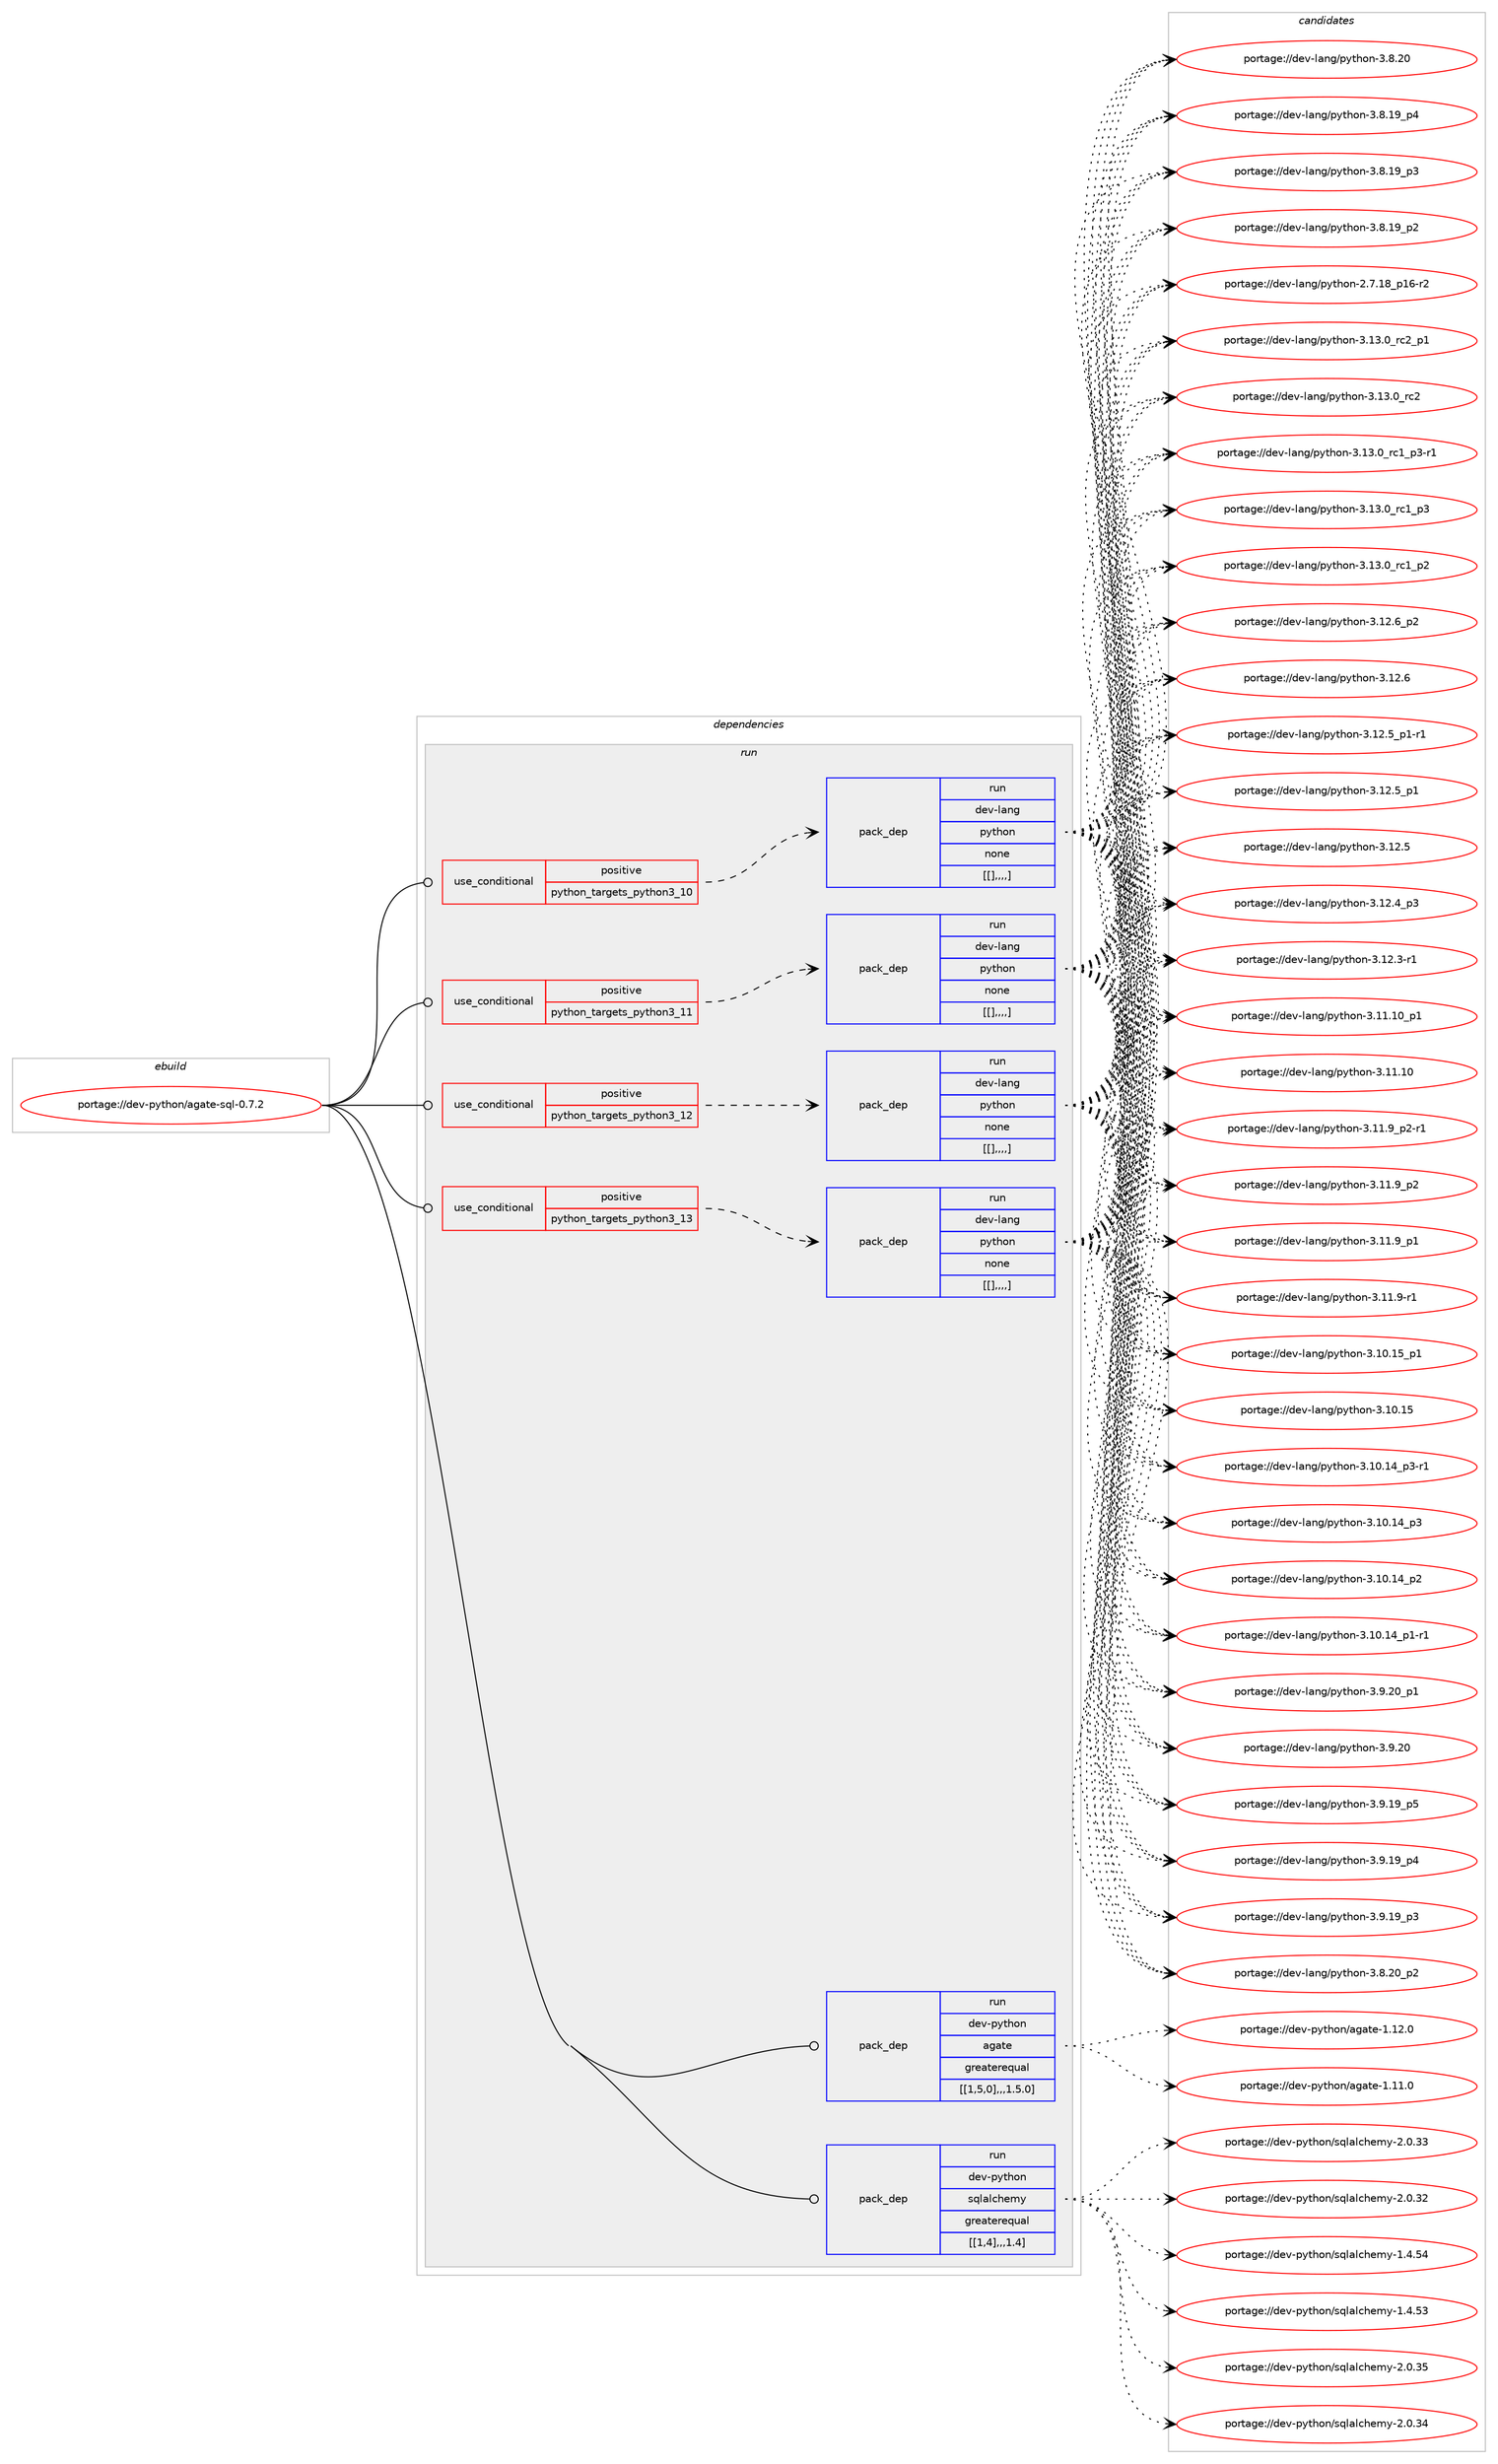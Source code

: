 digraph prolog {

# *************
# Graph options
# *************

newrank=true;
concentrate=true;
compound=true;
graph [rankdir=LR,fontname=Helvetica,fontsize=10,ranksep=1.5];#, ranksep=2.5, nodesep=0.2];
edge  [arrowhead=vee];
node  [fontname=Helvetica,fontsize=10];

# **********
# The ebuild
# **********

subgraph cluster_leftcol {
color=gray;
label=<<i>ebuild</i>>;
id [label="portage://dev-python/agate-sql-0.7.2", color=red, width=4, href="../dev-python/agate-sql-0.7.2.svg"];
}

# ****************
# The dependencies
# ****************

subgraph cluster_midcol {
color=gray;
label=<<i>dependencies</i>>;
subgraph cluster_compile {
fillcolor="#eeeeee";
style=filled;
label=<<i>compile</i>>;
}
subgraph cluster_compileandrun {
fillcolor="#eeeeee";
style=filled;
label=<<i>compile and run</i>>;
}
subgraph cluster_run {
fillcolor="#eeeeee";
style=filled;
label=<<i>run</i>>;
subgraph cond31757 {
dependency142956 [label=<<TABLE BORDER="0" CELLBORDER="1" CELLSPACING="0" CELLPADDING="4"><TR><TD ROWSPAN="3" CELLPADDING="10">use_conditional</TD></TR><TR><TD>positive</TD></TR><TR><TD>python_targets_python3_10</TD></TR></TABLE>>, shape=none, color=red];
subgraph pack109990 {
dependency142957 [label=<<TABLE BORDER="0" CELLBORDER="1" CELLSPACING="0" CELLPADDING="4" WIDTH="220"><TR><TD ROWSPAN="6" CELLPADDING="30">pack_dep</TD></TR><TR><TD WIDTH="110">run</TD></TR><TR><TD>dev-lang</TD></TR><TR><TD>python</TD></TR><TR><TD>none</TD></TR><TR><TD>[[],,,,]</TD></TR></TABLE>>, shape=none, color=blue];
}
dependency142956:e -> dependency142957:w [weight=20,style="dashed",arrowhead="vee"];
}
id:e -> dependency142956:w [weight=20,style="solid",arrowhead="odot"];
subgraph cond31758 {
dependency142958 [label=<<TABLE BORDER="0" CELLBORDER="1" CELLSPACING="0" CELLPADDING="4"><TR><TD ROWSPAN="3" CELLPADDING="10">use_conditional</TD></TR><TR><TD>positive</TD></TR><TR><TD>python_targets_python3_11</TD></TR></TABLE>>, shape=none, color=red];
subgraph pack109991 {
dependency142959 [label=<<TABLE BORDER="0" CELLBORDER="1" CELLSPACING="0" CELLPADDING="4" WIDTH="220"><TR><TD ROWSPAN="6" CELLPADDING="30">pack_dep</TD></TR><TR><TD WIDTH="110">run</TD></TR><TR><TD>dev-lang</TD></TR><TR><TD>python</TD></TR><TR><TD>none</TD></TR><TR><TD>[[],,,,]</TD></TR></TABLE>>, shape=none, color=blue];
}
dependency142958:e -> dependency142959:w [weight=20,style="dashed",arrowhead="vee"];
}
id:e -> dependency142958:w [weight=20,style="solid",arrowhead="odot"];
subgraph cond31759 {
dependency142960 [label=<<TABLE BORDER="0" CELLBORDER="1" CELLSPACING="0" CELLPADDING="4"><TR><TD ROWSPAN="3" CELLPADDING="10">use_conditional</TD></TR><TR><TD>positive</TD></TR><TR><TD>python_targets_python3_12</TD></TR></TABLE>>, shape=none, color=red];
subgraph pack109992 {
dependency142961 [label=<<TABLE BORDER="0" CELLBORDER="1" CELLSPACING="0" CELLPADDING="4" WIDTH="220"><TR><TD ROWSPAN="6" CELLPADDING="30">pack_dep</TD></TR><TR><TD WIDTH="110">run</TD></TR><TR><TD>dev-lang</TD></TR><TR><TD>python</TD></TR><TR><TD>none</TD></TR><TR><TD>[[],,,,]</TD></TR></TABLE>>, shape=none, color=blue];
}
dependency142960:e -> dependency142961:w [weight=20,style="dashed",arrowhead="vee"];
}
id:e -> dependency142960:w [weight=20,style="solid",arrowhead="odot"];
subgraph cond31760 {
dependency142962 [label=<<TABLE BORDER="0" CELLBORDER="1" CELLSPACING="0" CELLPADDING="4"><TR><TD ROWSPAN="3" CELLPADDING="10">use_conditional</TD></TR><TR><TD>positive</TD></TR><TR><TD>python_targets_python3_13</TD></TR></TABLE>>, shape=none, color=red];
subgraph pack109993 {
dependency142963 [label=<<TABLE BORDER="0" CELLBORDER="1" CELLSPACING="0" CELLPADDING="4" WIDTH="220"><TR><TD ROWSPAN="6" CELLPADDING="30">pack_dep</TD></TR><TR><TD WIDTH="110">run</TD></TR><TR><TD>dev-lang</TD></TR><TR><TD>python</TD></TR><TR><TD>none</TD></TR><TR><TD>[[],,,,]</TD></TR></TABLE>>, shape=none, color=blue];
}
dependency142962:e -> dependency142963:w [weight=20,style="dashed",arrowhead="vee"];
}
id:e -> dependency142962:w [weight=20,style="solid",arrowhead="odot"];
subgraph pack109994 {
dependency142964 [label=<<TABLE BORDER="0" CELLBORDER="1" CELLSPACING="0" CELLPADDING="4" WIDTH="220"><TR><TD ROWSPAN="6" CELLPADDING="30">pack_dep</TD></TR><TR><TD WIDTH="110">run</TD></TR><TR><TD>dev-python</TD></TR><TR><TD>agate</TD></TR><TR><TD>greaterequal</TD></TR><TR><TD>[[1,5,0],,,1.5.0]</TD></TR></TABLE>>, shape=none, color=blue];
}
id:e -> dependency142964:w [weight=20,style="solid",arrowhead="odot"];
subgraph pack109995 {
dependency142965 [label=<<TABLE BORDER="0" CELLBORDER="1" CELLSPACING="0" CELLPADDING="4" WIDTH="220"><TR><TD ROWSPAN="6" CELLPADDING="30">pack_dep</TD></TR><TR><TD WIDTH="110">run</TD></TR><TR><TD>dev-python</TD></TR><TR><TD>sqlalchemy</TD></TR><TR><TD>greaterequal</TD></TR><TR><TD>[[1,4],,,1.4]</TD></TR></TABLE>>, shape=none, color=blue];
}
id:e -> dependency142965:w [weight=20,style="solid",arrowhead="odot"];
}
}

# **************
# The candidates
# **************

subgraph cluster_choices {
rank=same;
color=gray;
label=<<i>candidates</i>>;

subgraph choice109990 {
color=black;
nodesep=1;
choice100101118451089711010347112121116104111110455146495146489511499509511249 [label="portage://dev-lang/python-3.13.0_rc2_p1", color=red, width=4,href="../dev-lang/python-3.13.0_rc2_p1.svg"];
choice10010111845108971101034711212111610411111045514649514648951149950 [label="portage://dev-lang/python-3.13.0_rc2", color=red, width=4,href="../dev-lang/python-3.13.0_rc2.svg"];
choice1001011184510897110103471121211161041111104551464951464895114994995112514511449 [label="portage://dev-lang/python-3.13.0_rc1_p3-r1", color=red, width=4,href="../dev-lang/python-3.13.0_rc1_p3-r1.svg"];
choice100101118451089711010347112121116104111110455146495146489511499499511251 [label="portage://dev-lang/python-3.13.0_rc1_p3", color=red, width=4,href="../dev-lang/python-3.13.0_rc1_p3.svg"];
choice100101118451089711010347112121116104111110455146495146489511499499511250 [label="portage://dev-lang/python-3.13.0_rc1_p2", color=red, width=4,href="../dev-lang/python-3.13.0_rc1_p2.svg"];
choice100101118451089711010347112121116104111110455146495046549511250 [label="portage://dev-lang/python-3.12.6_p2", color=red, width=4,href="../dev-lang/python-3.12.6_p2.svg"];
choice10010111845108971101034711212111610411111045514649504654 [label="portage://dev-lang/python-3.12.6", color=red, width=4,href="../dev-lang/python-3.12.6.svg"];
choice1001011184510897110103471121211161041111104551464950465395112494511449 [label="portage://dev-lang/python-3.12.5_p1-r1", color=red, width=4,href="../dev-lang/python-3.12.5_p1-r1.svg"];
choice100101118451089711010347112121116104111110455146495046539511249 [label="portage://dev-lang/python-3.12.5_p1", color=red, width=4,href="../dev-lang/python-3.12.5_p1.svg"];
choice10010111845108971101034711212111610411111045514649504653 [label="portage://dev-lang/python-3.12.5", color=red, width=4,href="../dev-lang/python-3.12.5.svg"];
choice100101118451089711010347112121116104111110455146495046529511251 [label="portage://dev-lang/python-3.12.4_p3", color=red, width=4,href="../dev-lang/python-3.12.4_p3.svg"];
choice100101118451089711010347112121116104111110455146495046514511449 [label="portage://dev-lang/python-3.12.3-r1", color=red, width=4,href="../dev-lang/python-3.12.3-r1.svg"];
choice10010111845108971101034711212111610411111045514649494649489511249 [label="portage://dev-lang/python-3.11.10_p1", color=red, width=4,href="../dev-lang/python-3.11.10_p1.svg"];
choice1001011184510897110103471121211161041111104551464949464948 [label="portage://dev-lang/python-3.11.10", color=red, width=4,href="../dev-lang/python-3.11.10.svg"];
choice1001011184510897110103471121211161041111104551464949465795112504511449 [label="portage://dev-lang/python-3.11.9_p2-r1", color=red, width=4,href="../dev-lang/python-3.11.9_p2-r1.svg"];
choice100101118451089711010347112121116104111110455146494946579511250 [label="portage://dev-lang/python-3.11.9_p2", color=red, width=4,href="../dev-lang/python-3.11.9_p2.svg"];
choice100101118451089711010347112121116104111110455146494946579511249 [label="portage://dev-lang/python-3.11.9_p1", color=red, width=4,href="../dev-lang/python-3.11.9_p1.svg"];
choice100101118451089711010347112121116104111110455146494946574511449 [label="portage://dev-lang/python-3.11.9-r1", color=red, width=4,href="../dev-lang/python-3.11.9-r1.svg"];
choice10010111845108971101034711212111610411111045514649484649539511249 [label="portage://dev-lang/python-3.10.15_p1", color=red, width=4,href="../dev-lang/python-3.10.15_p1.svg"];
choice1001011184510897110103471121211161041111104551464948464953 [label="portage://dev-lang/python-3.10.15", color=red, width=4,href="../dev-lang/python-3.10.15.svg"];
choice100101118451089711010347112121116104111110455146494846495295112514511449 [label="portage://dev-lang/python-3.10.14_p3-r1", color=red, width=4,href="../dev-lang/python-3.10.14_p3-r1.svg"];
choice10010111845108971101034711212111610411111045514649484649529511251 [label="portage://dev-lang/python-3.10.14_p3", color=red, width=4,href="../dev-lang/python-3.10.14_p3.svg"];
choice10010111845108971101034711212111610411111045514649484649529511250 [label="portage://dev-lang/python-3.10.14_p2", color=red, width=4,href="../dev-lang/python-3.10.14_p2.svg"];
choice100101118451089711010347112121116104111110455146494846495295112494511449 [label="portage://dev-lang/python-3.10.14_p1-r1", color=red, width=4,href="../dev-lang/python-3.10.14_p1-r1.svg"];
choice100101118451089711010347112121116104111110455146574650489511249 [label="portage://dev-lang/python-3.9.20_p1", color=red, width=4,href="../dev-lang/python-3.9.20_p1.svg"];
choice10010111845108971101034711212111610411111045514657465048 [label="portage://dev-lang/python-3.9.20", color=red, width=4,href="../dev-lang/python-3.9.20.svg"];
choice100101118451089711010347112121116104111110455146574649579511253 [label="portage://dev-lang/python-3.9.19_p5", color=red, width=4,href="../dev-lang/python-3.9.19_p5.svg"];
choice100101118451089711010347112121116104111110455146574649579511252 [label="portage://dev-lang/python-3.9.19_p4", color=red, width=4,href="../dev-lang/python-3.9.19_p4.svg"];
choice100101118451089711010347112121116104111110455146574649579511251 [label="portage://dev-lang/python-3.9.19_p3", color=red, width=4,href="../dev-lang/python-3.9.19_p3.svg"];
choice100101118451089711010347112121116104111110455146564650489511250 [label="portage://dev-lang/python-3.8.20_p2", color=red, width=4,href="../dev-lang/python-3.8.20_p2.svg"];
choice10010111845108971101034711212111610411111045514656465048 [label="portage://dev-lang/python-3.8.20", color=red, width=4,href="../dev-lang/python-3.8.20.svg"];
choice100101118451089711010347112121116104111110455146564649579511252 [label="portage://dev-lang/python-3.8.19_p4", color=red, width=4,href="../dev-lang/python-3.8.19_p4.svg"];
choice100101118451089711010347112121116104111110455146564649579511251 [label="portage://dev-lang/python-3.8.19_p3", color=red, width=4,href="../dev-lang/python-3.8.19_p3.svg"];
choice100101118451089711010347112121116104111110455146564649579511250 [label="portage://dev-lang/python-3.8.19_p2", color=red, width=4,href="../dev-lang/python-3.8.19_p2.svg"];
choice100101118451089711010347112121116104111110455046554649569511249544511450 [label="portage://dev-lang/python-2.7.18_p16-r2", color=red, width=4,href="../dev-lang/python-2.7.18_p16-r2.svg"];
dependency142957:e -> choice100101118451089711010347112121116104111110455146495146489511499509511249:w [style=dotted,weight="100"];
dependency142957:e -> choice10010111845108971101034711212111610411111045514649514648951149950:w [style=dotted,weight="100"];
dependency142957:e -> choice1001011184510897110103471121211161041111104551464951464895114994995112514511449:w [style=dotted,weight="100"];
dependency142957:e -> choice100101118451089711010347112121116104111110455146495146489511499499511251:w [style=dotted,weight="100"];
dependency142957:e -> choice100101118451089711010347112121116104111110455146495146489511499499511250:w [style=dotted,weight="100"];
dependency142957:e -> choice100101118451089711010347112121116104111110455146495046549511250:w [style=dotted,weight="100"];
dependency142957:e -> choice10010111845108971101034711212111610411111045514649504654:w [style=dotted,weight="100"];
dependency142957:e -> choice1001011184510897110103471121211161041111104551464950465395112494511449:w [style=dotted,weight="100"];
dependency142957:e -> choice100101118451089711010347112121116104111110455146495046539511249:w [style=dotted,weight="100"];
dependency142957:e -> choice10010111845108971101034711212111610411111045514649504653:w [style=dotted,weight="100"];
dependency142957:e -> choice100101118451089711010347112121116104111110455146495046529511251:w [style=dotted,weight="100"];
dependency142957:e -> choice100101118451089711010347112121116104111110455146495046514511449:w [style=dotted,weight="100"];
dependency142957:e -> choice10010111845108971101034711212111610411111045514649494649489511249:w [style=dotted,weight="100"];
dependency142957:e -> choice1001011184510897110103471121211161041111104551464949464948:w [style=dotted,weight="100"];
dependency142957:e -> choice1001011184510897110103471121211161041111104551464949465795112504511449:w [style=dotted,weight="100"];
dependency142957:e -> choice100101118451089711010347112121116104111110455146494946579511250:w [style=dotted,weight="100"];
dependency142957:e -> choice100101118451089711010347112121116104111110455146494946579511249:w [style=dotted,weight="100"];
dependency142957:e -> choice100101118451089711010347112121116104111110455146494946574511449:w [style=dotted,weight="100"];
dependency142957:e -> choice10010111845108971101034711212111610411111045514649484649539511249:w [style=dotted,weight="100"];
dependency142957:e -> choice1001011184510897110103471121211161041111104551464948464953:w [style=dotted,weight="100"];
dependency142957:e -> choice100101118451089711010347112121116104111110455146494846495295112514511449:w [style=dotted,weight="100"];
dependency142957:e -> choice10010111845108971101034711212111610411111045514649484649529511251:w [style=dotted,weight="100"];
dependency142957:e -> choice10010111845108971101034711212111610411111045514649484649529511250:w [style=dotted,weight="100"];
dependency142957:e -> choice100101118451089711010347112121116104111110455146494846495295112494511449:w [style=dotted,weight="100"];
dependency142957:e -> choice100101118451089711010347112121116104111110455146574650489511249:w [style=dotted,weight="100"];
dependency142957:e -> choice10010111845108971101034711212111610411111045514657465048:w [style=dotted,weight="100"];
dependency142957:e -> choice100101118451089711010347112121116104111110455146574649579511253:w [style=dotted,weight="100"];
dependency142957:e -> choice100101118451089711010347112121116104111110455146574649579511252:w [style=dotted,weight="100"];
dependency142957:e -> choice100101118451089711010347112121116104111110455146574649579511251:w [style=dotted,weight="100"];
dependency142957:e -> choice100101118451089711010347112121116104111110455146564650489511250:w [style=dotted,weight="100"];
dependency142957:e -> choice10010111845108971101034711212111610411111045514656465048:w [style=dotted,weight="100"];
dependency142957:e -> choice100101118451089711010347112121116104111110455146564649579511252:w [style=dotted,weight="100"];
dependency142957:e -> choice100101118451089711010347112121116104111110455146564649579511251:w [style=dotted,weight="100"];
dependency142957:e -> choice100101118451089711010347112121116104111110455146564649579511250:w [style=dotted,weight="100"];
dependency142957:e -> choice100101118451089711010347112121116104111110455046554649569511249544511450:w [style=dotted,weight="100"];
}
subgraph choice109991 {
color=black;
nodesep=1;
choice100101118451089711010347112121116104111110455146495146489511499509511249 [label="portage://dev-lang/python-3.13.0_rc2_p1", color=red, width=4,href="../dev-lang/python-3.13.0_rc2_p1.svg"];
choice10010111845108971101034711212111610411111045514649514648951149950 [label="portage://dev-lang/python-3.13.0_rc2", color=red, width=4,href="../dev-lang/python-3.13.0_rc2.svg"];
choice1001011184510897110103471121211161041111104551464951464895114994995112514511449 [label="portage://dev-lang/python-3.13.0_rc1_p3-r1", color=red, width=4,href="../dev-lang/python-3.13.0_rc1_p3-r1.svg"];
choice100101118451089711010347112121116104111110455146495146489511499499511251 [label="portage://dev-lang/python-3.13.0_rc1_p3", color=red, width=4,href="../dev-lang/python-3.13.0_rc1_p3.svg"];
choice100101118451089711010347112121116104111110455146495146489511499499511250 [label="portage://dev-lang/python-3.13.0_rc1_p2", color=red, width=4,href="../dev-lang/python-3.13.0_rc1_p2.svg"];
choice100101118451089711010347112121116104111110455146495046549511250 [label="portage://dev-lang/python-3.12.6_p2", color=red, width=4,href="../dev-lang/python-3.12.6_p2.svg"];
choice10010111845108971101034711212111610411111045514649504654 [label="portage://dev-lang/python-3.12.6", color=red, width=4,href="../dev-lang/python-3.12.6.svg"];
choice1001011184510897110103471121211161041111104551464950465395112494511449 [label="portage://dev-lang/python-3.12.5_p1-r1", color=red, width=4,href="../dev-lang/python-3.12.5_p1-r1.svg"];
choice100101118451089711010347112121116104111110455146495046539511249 [label="portage://dev-lang/python-3.12.5_p1", color=red, width=4,href="../dev-lang/python-3.12.5_p1.svg"];
choice10010111845108971101034711212111610411111045514649504653 [label="portage://dev-lang/python-3.12.5", color=red, width=4,href="../dev-lang/python-3.12.5.svg"];
choice100101118451089711010347112121116104111110455146495046529511251 [label="portage://dev-lang/python-3.12.4_p3", color=red, width=4,href="../dev-lang/python-3.12.4_p3.svg"];
choice100101118451089711010347112121116104111110455146495046514511449 [label="portage://dev-lang/python-3.12.3-r1", color=red, width=4,href="../dev-lang/python-3.12.3-r1.svg"];
choice10010111845108971101034711212111610411111045514649494649489511249 [label="portage://dev-lang/python-3.11.10_p1", color=red, width=4,href="../dev-lang/python-3.11.10_p1.svg"];
choice1001011184510897110103471121211161041111104551464949464948 [label="portage://dev-lang/python-3.11.10", color=red, width=4,href="../dev-lang/python-3.11.10.svg"];
choice1001011184510897110103471121211161041111104551464949465795112504511449 [label="portage://dev-lang/python-3.11.9_p2-r1", color=red, width=4,href="../dev-lang/python-3.11.9_p2-r1.svg"];
choice100101118451089711010347112121116104111110455146494946579511250 [label="portage://dev-lang/python-3.11.9_p2", color=red, width=4,href="../dev-lang/python-3.11.9_p2.svg"];
choice100101118451089711010347112121116104111110455146494946579511249 [label="portage://dev-lang/python-3.11.9_p1", color=red, width=4,href="../dev-lang/python-3.11.9_p1.svg"];
choice100101118451089711010347112121116104111110455146494946574511449 [label="portage://dev-lang/python-3.11.9-r1", color=red, width=4,href="../dev-lang/python-3.11.9-r1.svg"];
choice10010111845108971101034711212111610411111045514649484649539511249 [label="portage://dev-lang/python-3.10.15_p1", color=red, width=4,href="../dev-lang/python-3.10.15_p1.svg"];
choice1001011184510897110103471121211161041111104551464948464953 [label="portage://dev-lang/python-3.10.15", color=red, width=4,href="../dev-lang/python-3.10.15.svg"];
choice100101118451089711010347112121116104111110455146494846495295112514511449 [label="portage://dev-lang/python-3.10.14_p3-r1", color=red, width=4,href="../dev-lang/python-3.10.14_p3-r1.svg"];
choice10010111845108971101034711212111610411111045514649484649529511251 [label="portage://dev-lang/python-3.10.14_p3", color=red, width=4,href="../dev-lang/python-3.10.14_p3.svg"];
choice10010111845108971101034711212111610411111045514649484649529511250 [label="portage://dev-lang/python-3.10.14_p2", color=red, width=4,href="../dev-lang/python-3.10.14_p2.svg"];
choice100101118451089711010347112121116104111110455146494846495295112494511449 [label="portage://dev-lang/python-3.10.14_p1-r1", color=red, width=4,href="../dev-lang/python-3.10.14_p1-r1.svg"];
choice100101118451089711010347112121116104111110455146574650489511249 [label="portage://dev-lang/python-3.9.20_p1", color=red, width=4,href="../dev-lang/python-3.9.20_p1.svg"];
choice10010111845108971101034711212111610411111045514657465048 [label="portage://dev-lang/python-3.9.20", color=red, width=4,href="../dev-lang/python-3.9.20.svg"];
choice100101118451089711010347112121116104111110455146574649579511253 [label="portage://dev-lang/python-3.9.19_p5", color=red, width=4,href="../dev-lang/python-3.9.19_p5.svg"];
choice100101118451089711010347112121116104111110455146574649579511252 [label="portage://dev-lang/python-3.9.19_p4", color=red, width=4,href="../dev-lang/python-3.9.19_p4.svg"];
choice100101118451089711010347112121116104111110455146574649579511251 [label="portage://dev-lang/python-3.9.19_p3", color=red, width=4,href="../dev-lang/python-3.9.19_p3.svg"];
choice100101118451089711010347112121116104111110455146564650489511250 [label="portage://dev-lang/python-3.8.20_p2", color=red, width=4,href="../dev-lang/python-3.8.20_p2.svg"];
choice10010111845108971101034711212111610411111045514656465048 [label="portage://dev-lang/python-3.8.20", color=red, width=4,href="../dev-lang/python-3.8.20.svg"];
choice100101118451089711010347112121116104111110455146564649579511252 [label="portage://dev-lang/python-3.8.19_p4", color=red, width=4,href="../dev-lang/python-3.8.19_p4.svg"];
choice100101118451089711010347112121116104111110455146564649579511251 [label="portage://dev-lang/python-3.8.19_p3", color=red, width=4,href="../dev-lang/python-3.8.19_p3.svg"];
choice100101118451089711010347112121116104111110455146564649579511250 [label="portage://dev-lang/python-3.8.19_p2", color=red, width=4,href="../dev-lang/python-3.8.19_p2.svg"];
choice100101118451089711010347112121116104111110455046554649569511249544511450 [label="portage://dev-lang/python-2.7.18_p16-r2", color=red, width=4,href="../dev-lang/python-2.7.18_p16-r2.svg"];
dependency142959:e -> choice100101118451089711010347112121116104111110455146495146489511499509511249:w [style=dotted,weight="100"];
dependency142959:e -> choice10010111845108971101034711212111610411111045514649514648951149950:w [style=dotted,weight="100"];
dependency142959:e -> choice1001011184510897110103471121211161041111104551464951464895114994995112514511449:w [style=dotted,weight="100"];
dependency142959:e -> choice100101118451089711010347112121116104111110455146495146489511499499511251:w [style=dotted,weight="100"];
dependency142959:e -> choice100101118451089711010347112121116104111110455146495146489511499499511250:w [style=dotted,weight="100"];
dependency142959:e -> choice100101118451089711010347112121116104111110455146495046549511250:w [style=dotted,weight="100"];
dependency142959:e -> choice10010111845108971101034711212111610411111045514649504654:w [style=dotted,weight="100"];
dependency142959:e -> choice1001011184510897110103471121211161041111104551464950465395112494511449:w [style=dotted,weight="100"];
dependency142959:e -> choice100101118451089711010347112121116104111110455146495046539511249:w [style=dotted,weight="100"];
dependency142959:e -> choice10010111845108971101034711212111610411111045514649504653:w [style=dotted,weight="100"];
dependency142959:e -> choice100101118451089711010347112121116104111110455146495046529511251:w [style=dotted,weight="100"];
dependency142959:e -> choice100101118451089711010347112121116104111110455146495046514511449:w [style=dotted,weight="100"];
dependency142959:e -> choice10010111845108971101034711212111610411111045514649494649489511249:w [style=dotted,weight="100"];
dependency142959:e -> choice1001011184510897110103471121211161041111104551464949464948:w [style=dotted,weight="100"];
dependency142959:e -> choice1001011184510897110103471121211161041111104551464949465795112504511449:w [style=dotted,weight="100"];
dependency142959:e -> choice100101118451089711010347112121116104111110455146494946579511250:w [style=dotted,weight="100"];
dependency142959:e -> choice100101118451089711010347112121116104111110455146494946579511249:w [style=dotted,weight="100"];
dependency142959:e -> choice100101118451089711010347112121116104111110455146494946574511449:w [style=dotted,weight="100"];
dependency142959:e -> choice10010111845108971101034711212111610411111045514649484649539511249:w [style=dotted,weight="100"];
dependency142959:e -> choice1001011184510897110103471121211161041111104551464948464953:w [style=dotted,weight="100"];
dependency142959:e -> choice100101118451089711010347112121116104111110455146494846495295112514511449:w [style=dotted,weight="100"];
dependency142959:e -> choice10010111845108971101034711212111610411111045514649484649529511251:w [style=dotted,weight="100"];
dependency142959:e -> choice10010111845108971101034711212111610411111045514649484649529511250:w [style=dotted,weight="100"];
dependency142959:e -> choice100101118451089711010347112121116104111110455146494846495295112494511449:w [style=dotted,weight="100"];
dependency142959:e -> choice100101118451089711010347112121116104111110455146574650489511249:w [style=dotted,weight="100"];
dependency142959:e -> choice10010111845108971101034711212111610411111045514657465048:w [style=dotted,weight="100"];
dependency142959:e -> choice100101118451089711010347112121116104111110455146574649579511253:w [style=dotted,weight="100"];
dependency142959:e -> choice100101118451089711010347112121116104111110455146574649579511252:w [style=dotted,weight="100"];
dependency142959:e -> choice100101118451089711010347112121116104111110455146574649579511251:w [style=dotted,weight="100"];
dependency142959:e -> choice100101118451089711010347112121116104111110455146564650489511250:w [style=dotted,weight="100"];
dependency142959:e -> choice10010111845108971101034711212111610411111045514656465048:w [style=dotted,weight="100"];
dependency142959:e -> choice100101118451089711010347112121116104111110455146564649579511252:w [style=dotted,weight="100"];
dependency142959:e -> choice100101118451089711010347112121116104111110455146564649579511251:w [style=dotted,weight="100"];
dependency142959:e -> choice100101118451089711010347112121116104111110455146564649579511250:w [style=dotted,weight="100"];
dependency142959:e -> choice100101118451089711010347112121116104111110455046554649569511249544511450:w [style=dotted,weight="100"];
}
subgraph choice109992 {
color=black;
nodesep=1;
choice100101118451089711010347112121116104111110455146495146489511499509511249 [label="portage://dev-lang/python-3.13.0_rc2_p1", color=red, width=4,href="../dev-lang/python-3.13.0_rc2_p1.svg"];
choice10010111845108971101034711212111610411111045514649514648951149950 [label="portage://dev-lang/python-3.13.0_rc2", color=red, width=4,href="../dev-lang/python-3.13.0_rc2.svg"];
choice1001011184510897110103471121211161041111104551464951464895114994995112514511449 [label="portage://dev-lang/python-3.13.0_rc1_p3-r1", color=red, width=4,href="../dev-lang/python-3.13.0_rc1_p3-r1.svg"];
choice100101118451089711010347112121116104111110455146495146489511499499511251 [label="portage://dev-lang/python-3.13.0_rc1_p3", color=red, width=4,href="../dev-lang/python-3.13.0_rc1_p3.svg"];
choice100101118451089711010347112121116104111110455146495146489511499499511250 [label="portage://dev-lang/python-3.13.0_rc1_p2", color=red, width=4,href="../dev-lang/python-3.13.0_rc1_p2.svg"];
choice100101118451089711010347112121116104111110455146495046549511250 [label="portage://dev-lang/python-3.12.6_p2", color=red, width=4,href="../dev-lang/python-3.12.6_p2.svg"];
choice10010111845108971101034711212111610411111045514649504654 [label="portage://dev-lang/python-3.12.6", color=red, width=4,href="../dev-lang/python-3.12.6.svg"];
choice1001011184510897110103471121211161041111104551464950465395112494511449 [label="portage://dev-lang/python-3.12.5_p1-r1", color=red, width=4,href="../dev-lang/python-3.12.5_p1-r1.svg"];
choice100101118451089711010347112121116104111110455146495046539511249 [label="portage://dev-lang/python-3.12.5_p1", color=red, width=4,href="../dev-lang/python-3.12.5_p1.svg"];
choice10010111845108971101034711212111610411111045514649504653 [label="portage://dev-lang/python-3.12.5", color=red, width=4,href="../dev-lang/python-3.12.5.svg"];
choice100101118451089711010347112121116104111110455146495046529511251 [label="portage://dev-lang/python-3.12.4_p3", color=red, width=4,href="../dev-lang/python-3.12.4_p3.svg"];
choice100101118451089711010347112121116104111110455146495046514511449 [label="portage://dev-lang/python-3.12.3-r1", color=red, width=4,href="../dev-lang/python-3.12.3-r1.svg"];
choice10010111845108971101034711212111610411111045514649494649489511249 [label="portage://dev-lang/python-3.11.10_p1", color=red, width=4,href="../dev-lang/python-3.11.10_p1.svg"];
choice1001011184510897110103471121211161041111104551464949464948 [label="portage://dev-lang/python-3.11.10", color=red, width=4,href="../dev-lang/python-3.11.10.svg"];
choice1001011184510897110103471121211161041111104551464949465795112504511449 [label="portage://dev-lang/python-3.11.9_p2-r1", color=red, width=4,href="../dev-lang/python-3.11.9_p2-r1.svg"];
choice100101118451089711010347112121116104111110455146494946579511250 [label="portage://dev-lang/python-3.11.9_p2", color=red, width=4,href="../dev-lang/python-3.11.9_p2.svg"];
choice100101118451089711010347112121116104111110455146494946579511249 [label="portage://dev-lang/python-3.11.9_p1", color=red, width=4,href="../dev-lang/python-3.11.9_p1.svg"];
choice100101118451089711010347112121116104111110455146494946574511449 [label="portage://dev-lang/python-3.11.9-r1", color=red, width=4,href="../dev-lang/python-3.11.9-r1.svg"];
choice10010111845108971101034711212111610411111045514649484649539511249 [label="portage://dev-lang/python-3.10.15_p1", color=red, width=4,href="../dev-lang/python-3.10.15_p1.svg"];
choice1001011184510897110103471121211161041111104551464948464953 [label="portage://dev-lang/python-3.10.15", color=red, width=4,href="../dev-lang/python-3.10.15.svg"];
choice100101118451089711010347112121116104111110455146494846495295112514511449 [label="portage://dev-lang/python-3.10.14_p3-r1", color=red, width=4,href="../dev-lang/python-3.10.14_p3-r1.svg"];
choice10010111845108971101034711212111610411111045514649484649529511251 [label="portage://dev-lang/python-3.10.14_p3", color=red, width=4,href="../dev-lang/python-3.10.14_p3.svg"];
choice10010111845108971101034711212111610411111045514649484649529511250 [label="portage://dev-lang/python-3.10.14_p2", color=red, width=4,href="../dev-lang/python-3.10.14_p2.svg"];
choice100101118451089711010347112121116104111110455146494846495295112494511449 [label="portage://dev-lang/python-3.10.14_p1-r1", color=red, width=4,href="../dev-lang/python-3.10.14_p1-r1.svg"];
choice100101118451089711010347112121116104111110455146574650489511249 [label="portage://dev-lang/python-3.9.20_p1", color=red, width=4,href="../dev-lang/python-3.9.20_p1.svg"];
choice10010111845108971101034711212111610411111045514657465048 [label="portage://dev-lang/python-3.9.20", color=red, width=4,href="../dev-lang/python-3.9.20.svg"];
choice100101118451089711010347112121116104111110455146574649579511253 [label="portage://dev-lang/python-3.9.19_p5", color=red, width=4,href="../dev-lang/python-3.9.19_p5.svg"];
choice100101118451089711010347112121116104111110455146574649579511252 [label="portage://dev-lang/python-3.9.19_p4", color=red, width=4,href="../dev-lang/python-3.9.19_p4.svg"];
choice100101118451089711010347112121116104111110455146574649579511251 [label="portage://dev-lang/python-3.9.19_p3", color=red, width=4,href="../dev-lang/python-3.9.19_p3.svg"];
choice100101118451089711010347112121116104111110455146564650489511250 [label="portage://dev-lang/python-3.8.20_p2", color=red, width=4,href="../dev-lang/python-3.8.20_p2.svg"];
choice10010111845108971101034711212111610411111045514656465048 [label="portage://dev-lang/python-3.8.20", color=red, width=4,href="../dev-lang/python-3.8.20.svg"];
choice100101118451089711010347112121116104111110455146564649579511252 [label="portage://dev-lang/python-3.8.19_p4", color=red, width=4,href="../dev-lang/python-3.8.19_p4.svg"];
choice100101118451089711010347112121116104111110455146564649579511251 [label="portage://dev-lang/python-3.8.19_p3", color=red, width=4,href="../dev-lang/python-3.8.19_p3.svg"];
choice100101118451089711010347112121116104111110455146564649579511250 [label="portage://dev-lang/python-3.8.19_p2", color=red, width=4,href="../dev-lang/python-3.8.19_p2.svg"];
choice100101118451089711010347112121116104111110455046554649569511249544511450 [label="portage://dev-lang/python-2.7.18_p16-r2", color=red, width=4,href="../dev-lang/python-2.7.18_p16-r2.svg"];
dependency142961:e -> choice100101118451089711010347112121116104111110455146495146489511499509511249:w [style=dotted,weight="100"];
dependency142961:e -> choice10010111845108971101034711212111610411111045514649514648951149950:w [style=dotted,weight="100"];
dependency142961:e -> choice1001011184510897110103471121211161041111104551464951464895114994995112514511449:w [style=dotted,weight="100"];
dependency142961:e -> choice100101118451089711010347112121116104111110455146495146489511499499511251:w [style=dotted,weight="100"];
dependency142961:e -> choice100101118451089711010347112121116104111110455146495146489511499499511250:w [style=dotted,weight="100"];
dependency142961:e -> choice100101118451089711010347112121116104111110455146495046549511250:w [style=dotted,weight="100"];
dependency142961:e -> choice10010111845108971101034711212111610411111045514649504654:w [style=dotted,weight="100"];
dependency142961:e -> choice1001011184510897110103471121211161041111104551464950465395112494511449:w [style=dotted,weight="100"];
dependency142961:e -> choice100101118451089711010347112121116104111110455146495046539511249:w [style=dotted,weight="100"];
dependency142961:e -> choice10010111845108971101034711212111610411111045514649504653:w [style=dotted,weight="100"];
dependency142961:e -> choice100101118451089711010347112121116104111110455146495046529511251:w [style=dotted,weight="100"];
dependency142961:e -> choice100101118451089711010347112121116104111110455146495046514511449:w [style=dotted,weight="100"];
dependency142961:e -> choice10010111845108971101034711212111610411111045514649494649489511249:w [style=dotted,weight="100"];
dependency142961:e -> choice1001011184510897110103471121211161041111104551464949464948:w [style=dotted,weight="100"];
dependency142961:e -> choice1001011184510897110103471121211161041111104551464949465795112504511449:w [style=dotted,weight="100"];
dependency142961:e -> choice100101118451089711010347112121116104111110455146494946579511250:w [style=dotted,weight="100"];
dependency142961:e -> choice100101118451089711010347112121116104111110455146494946579511249:w [style=dotted,weight="100"];
dependency142961:e -> choice100101118451089711010347112121116104111110455146494946574511449:w [style=dotted,weight="100"];
dependency142961:e -> choice10010111845108971101034711212111610411111045514649484649539511249:w [style=dotted,weight="100"];
dependency142961:e -> choice1001011184510897110103471121211161041111104551464948464953:w [style=dotted,weight="100"];
dependency142961:e -> choice100101118451089711010347112121116104111110455146494846495295112514511449:w [style=dotted,weight="100"];
dependency142961:e -> choice10010111845108971101034711212111610411111045514649484649529511251:w [style=dotted,weight="100"];
dependency142961:e -> choice10010111845108971101034711212111610411111045514649484649529511250:w [style=dotted,weight="100"];
dependency142961:e -> choice100101118451089711010347112121116104111110455146494846495295112494511449:w [style=dotted,weight="100"];
dependency142961:e -> choice100101118451089711010347112121116104111110455146574650489511249:w [style=dotted,weight="100"];
dependency142961:e -> choice10010111845108971101034711212111610411111045514657465048:w [style=dotted,weight="100"];
dependency142961:e -> choice100101118451089711010347112121116104111110455146574649579511253:w [style=dotted,weight="100"];
dependency142961:e -> choice100101118451089711010347112121116104111110455146574649579511252:w [style=dotted,weight="100"];
dependency142961:e -> choice100101118451089711010347112121116104111110455146574649579511251:w [style=dotted,weight="100"];
dependency142961:e -> choice100101118451089711010347112121116104111110455146564650489511250:w [style=dotted,weight="100"];
dependency142961:e -> choice10010111845108971101034711212111610411111045514656465048:w [style=dotted,weight="100"];
dependency142961:e -> choice100101118451089711010347112121116104111110455146564649579511252:w [style=dotted,weight="100"];
dependency142961:e -> choice100101118451089711010347112121116104111110455146564649579511251:w [style=dotted,weight="100"];
dependency142961:e -> choice100101118451089711010347112121116104111110455146564649579511250:w [style=dotted,weight="100"];
dependency142961:e -> choice100101118451089711010347112121116104111110455046554649569511249544511450:w [style=dotted,weight="100"];
}
subgraph choice109993 {
color=black;
nodesep=1;
choice100101118451089711010347112121116104111110455146495146489511499509511249 [label="portage://dev-lang/python-3.13.0_rc2_p1", color=red, width=4,href="../dev-lang/python-3.13.0_rc2_p1.svg"];
choice10010111845108971101034711212111610411111045514649514648951149950 [label="portage://dev-lang/python-3.13.0_rc2", color=red, width=4,href="../dev-lang/python-3.13.0_rc2.svg"];
choice1001011184510897110103471121211161041111104551464951464895114994995112514511449 [label="portage://dev-lang/python-3.13.0_rc1_p3-r1", color=red, width=4,href="../dev-lang/python-3.13.0_rc1_p3-r1.svg"];
choice100101118451089711010347112121116104111110455146495146489511499499511251 [label="portage://dev-lang/python-3.13.0_rc1_p3", color=red, width=4,href="../dev-lang/python-3.13.0_rc1_p3.svg"];
choice100101118451089711010347112121116104111110455146495146489511499499511250 [label="portage://dev-lang/python-3.13.0_rc1_p2", color=red, width=4,href="../dev-lang/python-3.13.0_rc1_p2.svg"];
choice100101118451089711010347112121116104111110455146495046549511250 [label="portage://dev-lang/python-3.12.6_p2", color=red, width=4,href="../dev-lang/python-3.12.6_p2.svg"];
choice10010111845108971101034711212111610411111045514649504654 [label="portage://dev-lang/python-3.12.6", color=red, width=4,href="../dev-lang/python-3.12.6.svg"];
choice1001011184510897110103471121211161041111104551464950465395112494511449 [label="portage://dev-lang/python-3.12.5_p1-r1", color=red, width=4,href="../dev-lang/python-3.12.5_p1-r1.svg"];
choice100101118451089711010347112121116104111110455146495046539511249 [label="portage://dev-lang/python-3.12.5_p1", color=red, width=4,href="../dev-lang/python-3.12.5_p1.svg"];
choice10010111845108971101034711212111610411111045514649504653 [label="portage://dev-lang/python-3.12.5", color=red, width=4,href="../dev-lang/python-3.12.5.svg"];
choice100101118451089711010347112121116104111110455146495046529511251 [label="portage://dev-lang/python-3.12.4_p3", color=red, width=4,href="../dev-lang/python-3.12.4_p3.svg"];
choice100101118451089711010347112121116104111110455146495046514511449 [label="portage://dev-lang/python-3.12.3-r1", color=red, width=4,href="../dev-lang/python-3.12.3-r1.svg"];
choice10010111845108971101034711212111610411111045514649494649489511249 [label="portage://dev-lang/python-3.11.10_p1", color=red, width=4,href="../dev-lang/python-3.11.10_p1.svg"];
choice1001011184510897110103471121211161041111104551464949464948 [label="portage://dev-lang/python-3.11.10", color=red, width=4,href="../dev-lang/python-3.11.10.svg"];
choice1001011184510897110103471121211161041111104551464949465795112504511449 [label="portage://dev-lang/python-3.11.9_p2-r1", color=red, width=4,href="../dev-lang/python-3.11.9_p2-r1.svg"];
choice100101118451089711010347112121116104111110455146494946579511250 [label="portage://dev-lang/python-3.11.9_p2", color=red, width=4,href="../dev-lang/python-3.11.9_p2.svg"];
choice100101118451089711010347112121116104111110455146494946579511249 [label="portage://dev-lang/python-3.11.9_p1", color=red, width=4,href="../dev-lang/python-3.11.9_p1.svg"];
choice100101118451089711010347112121116104111110455146494946574511449 [label="portage://dev-lang/python-3.11.9-r1", color=red, width=4,href="../dev-lang/python-3.11.9-r1.svg"];
choice10010111845108971101034711212111610411111045514649484649539511249 [label="portage://dev-lang/python-3.10.15_p1", color=red, width=4,href="../dev-lang/python-3.10.15_p1.svg"];
choice1001011184510897110103471121211161041111104551464948464953 [label="portage://dev-lang/python-3.10.15", color=red, width=4,href="../dev-lang/python-3.10.15.svg"];
choice100101118451089711010347112121116104111110455146494846495295112514511449 [label="portage://dev-lang/python-3.10.14_p3-r1", color=red, width=4,href="../dev-lang/python-3.10.14_p3-r1.svg"];
choice10010111845108971101034711212111610411111045514649484649529511251 [label="portage://dev-lang/python-3.10.14_p3", color=red, width=4,href="../dev-lang/python-3.10.14_p3.svg"];
choice10010111845108971101034711212111610411111045514649484649529511250 [label="portage://dev-lang/python-3.10.14_p2", color=red, width=4,href="../dev-lang/python-3.10.14_p2.svg"];
choice100101118451089711010347112121116104111110455146494846495295112494511449 [label="portage://dev-lang/python-3.10.14_p1-r1", color=red, width=4,href="../dev-lang/python-3.10.14_p1-r1.svg"];
choice100101118451089711010347112121116104111110455146574650489511249 [label="portage://dev-lang/python-3.9.20_p1", color=red, width=4,href="../dev-lang/python-3.9.20_p1.svg"];
choice10010111845108971101034711212111610411111045514657465048 [label="portage://dev-lang/python-3.9.20", color=red, width=4,href="../dev-lang/python-3.9.20.svg"];
choice100101118451089711010347112121116104111110455146574649579511253 [label="portage://dev-lang/python-3.9.19_p5", color=red, width=4,href="../dev-lang/python-3.9.19_p5.svg"];
choice100101118451089711010347112121116104111110455146574649579511252 [label="portage://dev-lang/python-3.9.19_p4", color=red, width=4,href="../dev-lang/python-3.9.19_p4.svg"];
choice100101118451089711010347112121116104111110455146574649579511251 [label="portage://dev-lang/python-3.9.19_p3", color=red, width=4,href="../dev-lang/python-3.9.19_p3.svg"];
choice100101118451089711010347112121116104111110455146564650489511250 [label="portage://dev-lang/python-3.8.20_p2", color=red, width=4,href="../dev-lang/python-3.8.20_p2.svg"];
choice10010111845108971101034711212111610411111045514656465048 [label="portage://dev-lang/python-3.8.20", color=red, width=4,href="../dev-lang/python-3.8.20.svg"];
choice100101118451089711010347112121116104111110455146564649579511252 [label="portage://dev-lang/python-3.8.19_p4", color=red, width=4,href="../dev-lang/python-3.8.19_p4.svg"];
choice100101118451089711010347112121116104111110455146564649579511251 [label="portage://dev-lang/python-3.8.19_p3", color=red, width=4,href="../dev-lang/python-3.8.19_p3.svg"];
choice100101118451089711010347112121116104111110455146564649579511250 [label="portage://dev-lang/python-3.8.19_p2", color=red, width=4,href="../dev-lang/python-3.8.19_p2.svg"];
choice100101118451089711010347112121116104111110455046554649569511249544511450 [label="portage://dev-lang/python-2.7.18_p16-r2", color=red, width=4,href="../dev-lang/python-2.7.18_p16-r2.svg"];
dependency142963:e -> choice100101118451089711010347112121116104111110455146495146489511499509511249:w [style=dotted,weight="100"];
dependency142963:e -> choice10010111845108971101034711212111610411111045514649514648951149950:w [style=dotted,weight="100"];
dependency142963:e -> choice1001011184510897110103471121211161041111104551464951464895114994995112514511449:w [style=dotted,weight="100"];
dependency142963:e -> choice100101118451089711010347112121116104111110455146495146489511499499511251:w [style=dotted,weight="100"];
dependency142963:e -> choice100101118451089711010347112121116104111110455146495146489511499499511250:w [style=dotted,weight="100"];
dependency142963:e -> choice100101118451089711010347112121116104111110455146495046549511250:w [style=dotted,weight="100"];
dependency142963:e -> choice10010111845108971101034711212111610411111045514649504654:w [style=dotted,weight="100"];
dependency142963:e -> choice1001011184510897110103471121211161041111104551464950465395112494511449:w [style=dotted,weight="100"];
dependency142963:e -> choice100101118451089711010347112121116104111110455146495046539511249:w [style=dotted,weight="100"];
dependency142963:e -> choice10010111845108971101034711212111610411111045514649504653:w [style=dotted,weight="100"];
dependency142963:e -> choice100101118451089711010347112121116104111110455146495046529511251:w [style=dotted,weight="100"];
dependency142963:e -> choice100101118451089711010347112121116104111110455146495046514511449:w [style=dotted,weight="100"];
dependency142963:e -> choice10010111845108971101034711212111610411111045514649494649489511249:w [style=dotted,weight="100"];
dependency142963:e -> choice1001011184510897110103471121211161041111104551464949464948:w [style=dotted,weight="100"];
dependency142963:e -> choice1001011184510897110103471121211161041111104551464949465795112504511449:w [style=dotted,weight="100"];
dependency142963:e -> choice100101118451089711010347112121116104111110455146494946579511250:w [style=dotted,weight="100"];
dependency142963:e -> choice100101118451089711010347112121116104111110455146494946579511249:w [style=dotted,weight="100"];
dependency142963:e -> choice100101118451089711010347112121116104111110455146494946574511449:w [style=dotted,weight="100"];
dependency142963:e -> choice10010111845108971101034711212111610411111045514649484649539511249:w [style=dotted,weight="100"];
dependency142963:e -> choice1001011184510897110103471121211161041111104551464948464953:w [style=dotted,weight="100"];
dependency142963:e -> choice100101118451089711010347112121116104111110455146494846495295112514511449:w [style=dotted,weight="100"];
dependency142963:e -> choice10010111845108971101034711212111610411111045514649484649529511251:w [style=dotted,weight="100"];
dependency142963:e -> choice10010111845108971101034711212111610411111045514649484649529511250:w [style=dotted,weight="100"];
dependency142963:e -> choice100101118451089711010347112121116104111110455146494846495295112494511449:w [style=dotted,weight="100"];
dependency142963:e -> choice100101118451089711010347112121116104111110455146574650489511249:w [style=dotted,weight="100"];
dependency142963:e -> choice10010111845108971101034711212111610411111045514657465048:w [style=dotted,weight="100"];
dependency142963:e -> choice100101118451089711010347112121116104111110455146574649579511253:w [style=dotted,weight="100"];
dependency142963:e -> choice100101118451089711010347112121116104111110455146574649579511252:w [style=dotted,weight="100"];
dependency142963:e -> choice100101118451089711010347112121116104111110455146574649579511251:w [style=dotted,weight="100"];
dependency142963:e -> choice100101118451089711010347112121116104111110455146564650489511250:w [style=dotted,weight="100"];
dependency142963:e -> choice10010111845108971101034711212111610411111045514656465048:w [style=dotted,weight="100"];
dependency142963:e -> choice100101118451089711010347112121116104111110455146564649579511252:w [style=dotted,weight="100"];
dependency142963:e -> choice100101118451089711010347112121116104111110455146564649579511251:w [style=dotted,weight="100"];
dependency142963:e -> choice100101118451089711010347112121116104111110455146564649579511250:w [style=dotted,weight="100"];
dependency142963:e -> choice100101118451089711010347112121116104111110455046554649569511249544511450:w [style=dotted,weight="100"];
}
subgraph choice109994 {
color=black;
nodesep=1;
choice1001011184511212111610411111047971039711610145494649504648 [label="portage://dev-python/agate-1.12.0", color=red, width=4,href="../dev-python/agate-1.12.0.svg"];
choice1001011184511212111610411111047971039711610145494649494648 [label="portage://dev-python/agate-1.11.0", color=red, width=4,href="../dev-python/agate-1.11.0.svg"];
dependency142964:e -> choice1001011184511212111610411111047971039711610145494649504648:w [style=dotted,weight="100"];
dependency142964:e -> choice1001011184511212111610411111047971039711610145494649494648:w [style=dotted,weight="100"];
}
subgraph choice109995 {
color=black;
nodesep=1;
choice1001011184511212111610411111047115113108971089910410110912145504648465153 [label="portage://dev-python/sqlalchemy-2.0.35", color=red, width=4,href="../dev-python/sqlalchemy-2.0.35.svg"];
choice1001011184511212111610411111047115113108971089910410110912145504648465152 [label="portage://dev-python/sqlalchemy-2.0.34", color=red, width=4,href="../dev-python/sqlalchemy-2.0.34.svg"];
choice1001011184511212111610411111047115113108971089910410110912145504648465151 [label="portage://dev-python/sqlalchemy-2.0.33", color=red, width=4,href="../dev-python/sqlalchemy-2.0.33.svg"];
choice1001011184511212111610411111047115113108971089910410110912145504648465150 [label="portage://dev-python/sqlalchemy-2.0.32", color=red, width=4,href="../dev-python/sqlalchemy-2.0.32.svg"];
choice1001011184511212111610411111047115113108971089910410110912145494652465352 [label="portage://dev-python/sqlalchemy-1.4.54", color=red, width=4,href="../dev-python/sqlalchemy-1.4.54.svg"];
choice1001011184511212111610411111047115113108971089910410110912145494652465351 [label="portage://dev-python/sqlalchemy-1.4.53", color=red, width=4,href="../dev-python/sqlalchemy-1.4.53.svg"];
dependency142965:e -> choice1001011184511212111610411111047115113108971089910410110912145504648465153:w [style=dotted,weight="100"];
dependency142965:e -> choice1001011184511212111610411111047115113108971089910410110912145504648465152:w [style=dotted,weight="100"];
dependency142965:e -> choice1001011184511212111610411111047115113108971089910410110912145504648465151:w [style=dotted,weight="100"];
dependency142965:e -> choice1001011184511212111610411111047115113108971089910410110912145504648465150:w [style=dotted,weight="100"];
dependency142965:e -> choice1001011184511212111610411111047115113108971089910410110912145494652465352:w [style=dotted,weight="100"];
dependency142965:e -> choice1001011184511212111610411111047115113108971089910410110912145494652465351:w [style=dotted,weight="100"];
}
}

}
